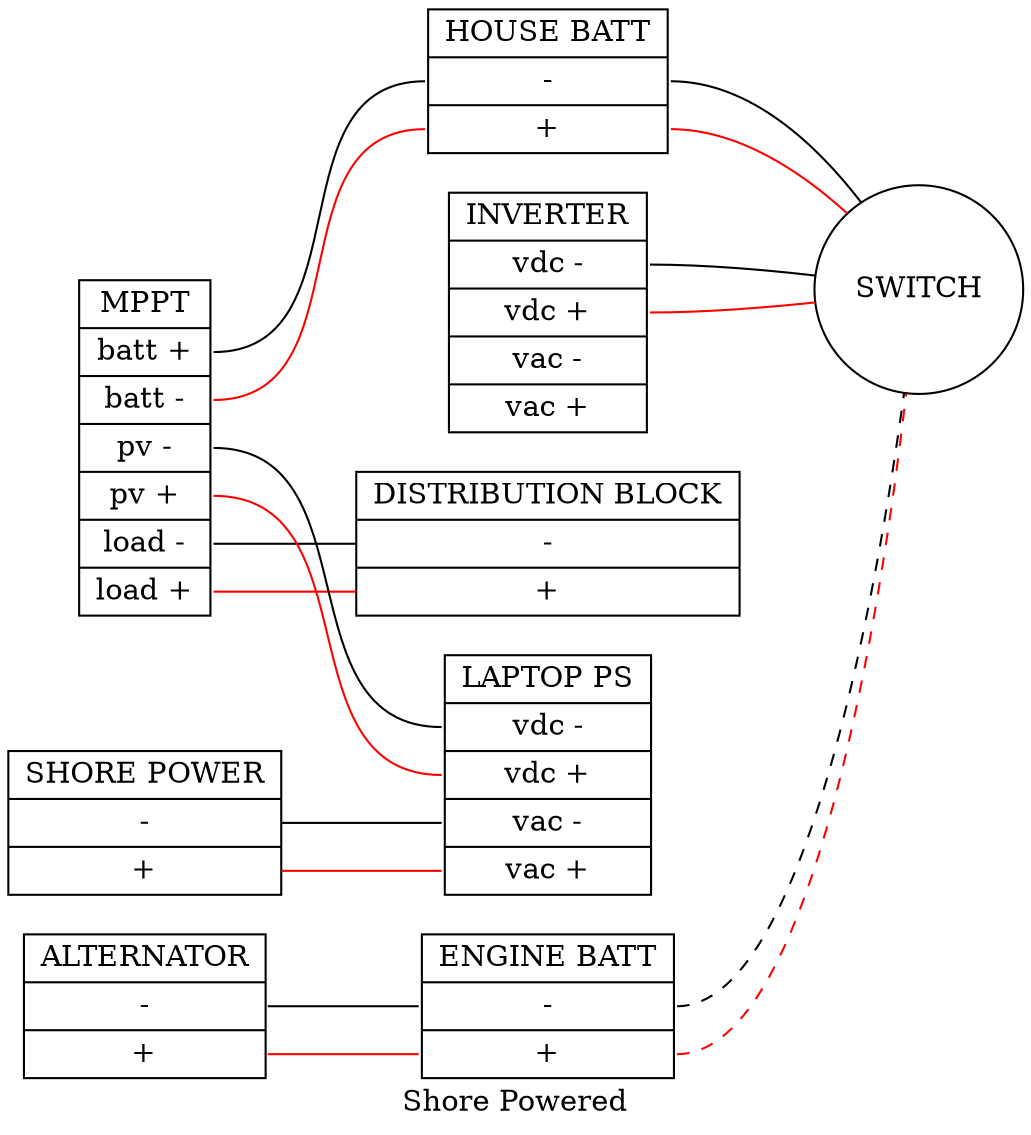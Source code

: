 graph g {
  graph [
  rankdir = "LR"
  label = "Shore Powered"
  ];
  "MPPT" [
  label = "<f0> MPPT|<f1> batt +|<f2> batt -|<f3> pv -|<f4> pv +|<f5> load -|<f6> load +"
  shape = "record"
  ];
  "DISTRIBUTION BLOCK" [
  label = "<f0> DISTRIBUTION BLOCK|<f1> -|<f2> +"
  shape = "record"
  ];
  "LAPTOP PS" [
  label = "<f0> LAPTOP PS|<f1> vdc -|<f2> vdc +|<f3> vac -|<f4> vac +"
  shape = "record"
  ];
  "HOUSE BATT" [
  label = "<f0> HOUSE BATT|<f1> -|<f2> +"
  shape = "record"
  ];
  "INVERTER" [
  label = "<f0> INVERTER|<f1> vdc -|<f2> vdc +|<f3> vac -|<f4> vac +"
  shape = "record"
  ];
  "ALTERNATOR" [
  label = "<f0> ALTERNATOR|<f1> -|<f2> +"
  shape = "record"
  ];
  "ENGINE BATT" [
  label = "<f0> ENGINE BATT|<f1> -|<f2> +"
  shape = "record"
  ];
  "SWITCH" [
  label = "SWITCH"
  shape = "circle"
  ];
  "SHORE POWER" [
  label = "<f0> SHORE POWER|<f1> -|<f2> +"
  shape = "record"
  ];
  "MPPT":f5 -- "DISTRIBUTION BLOCK":f1 [
  id = 0
  ];
  "MPPT":f6 -- "DISTRIBUTION BLOCK":f2 [
  id = 1
  color = "red"
  ];
  "MPPT":f3 -- "LAPTOP PS":f1 [
  id = 2
  ];
  "MPPT":f4 -- "LAPTOP PS":f2 [
  id = 3
  color = "red"
  ];
  "INVERTER":f1 -- "SWITCH" [
  id = 4
  ];
  "INVERTER":f2 -- "SWITCH" [
  id = 5
  color = "red"
  ];
  "SHORE POWER":f1 -- "LAPTOP PS":f3 [
  id = 6
  ];
  "SHORE POWER":f2 -- "LAPTOP PS":f4 [
  id = 7
  color = "red"
  ];
  "ALTERNATOR":f1 -- "ENGINE BATT":f1 [
  id = 8
  ];
  "ALTERNATOR":f2 -- "ENGINE BATT":f2 [
  id = 9
  color = "red"
  ];
  "HOUSE BATT":f1 -- "SWITCH" [
  id = 10
  ];
  "HOUSE BATT":f2 -- "SWITCH" [
  id = 11
  color = "red"
  ];
  "ENGINE BATT":f1 -- "SWITCH" [
  id = 12
  style = "dashed"
  ];
  "ENGINE BATT":f2 -- "SWITCH" [
  id = 13
  style = "dashed"
  color = "red"
  ];
  "MPPT":f1 -- "HOUSE BATT":f1 [
  id = 14
  ];
  "MPPT":f2 -- "HOUSE BATT":f2 [
  id = 15
  color = "red"
  ];
}

